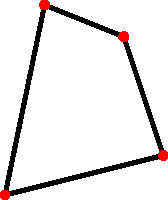 size(100,100);

pair p1 = (0,0);
pair p2 = (1.0,0.25);
pair p3 = (0.75,1.0);
pair p4 = (0.25,1.2);

draw(p1--p2--p3--p4--cycle, linewidth(2));

pen pd = red + linewidth(5);

dot( p1, pd);
dot( p2, pd);
dot( p3, pd);
dot( p4, pd);

